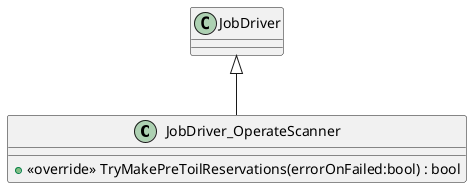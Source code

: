 @startuml
class JobDriver_OperateScanner {
    + <<override>> TryMakePreToilReservations(errorOnFailed:bool) : bool
}
JobDriver <|-- JobDriver_OperateScanner
@enduml
